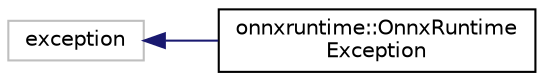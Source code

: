 digraph "Graphical Class Hierarchy"
{
  edge [fontname="Helvetica",fontsize="10",labelfontname="Helvetica",labelfontsize="10"];
  node [fontname="Helvetica",fontsize="10",shape=record];
  rankdir="LR";
  Node468 [label="exception",height=0.2,width=0.4,color="grey75", fillcolor="white", style="filled"];
  Node468 -> Node0 [dir="back",color="midnightblue",fontsize="10",style="solid",fontname="Helvetica"];
  Node0 [label="onnxruntime::OnnxRuntime\lException",height=0.2,width=0.4,color="black", fillcolor="white", style="filled",URL="$classonnxruntime_1_1OnnxRuntimeException.html"];
}
